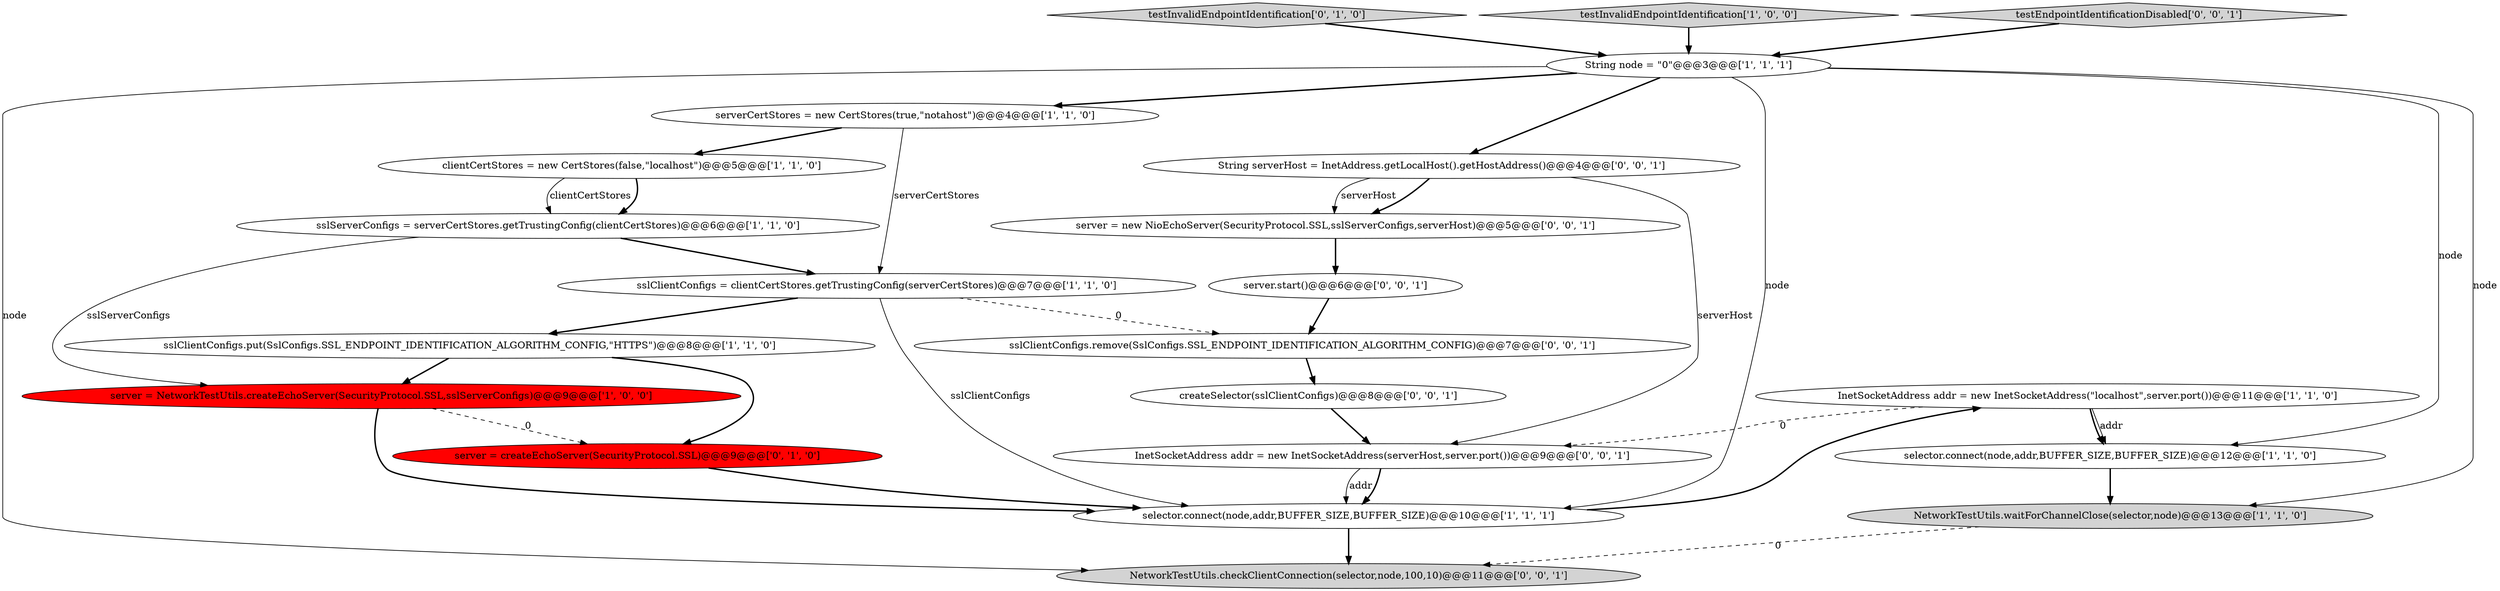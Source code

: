 digraph {
9 [style = filled, label = "InetSocketAddress addr = new InetSocketAddress(\"localhost\",server.port())@@@11@@@['1', '1', '0']", fillcolor = white, shape = ellipse image = "AAA0AAABBB1BBB"];
7 [style = filled, label = "server = NetworkTestUtils.createEchoServer(SecurityProtocol.SSL,sslServerConfigs)@@@9@@@['1', '0', '0']", fillcolor = red, shape = ellipse image = "AAA1AAABBB1BBB"];
17 [style = filled, label = "NetworkTestUtils.checkClientConnection(selector,node,100,10)@@@11@@@['0', '0', '1']", fillcolor = lightgray, shape = ellipse image = "AAA0AAABBB3BBB"];
20 [style = filled, label = "createSelector(sslClientConfigs)@@@8@@@['0', '0', '1']", fillcolor = white, shape = ellipse image = "AAA0AAABBB3BBB"];
13 [style = filled, label = "testInvalidEndpointIdentification['0', '1', '0']", fillcolor = lightgray, shape = diamond image = "AAA0AAABBB2BBB"];
4 [style = filled, label = "serverCertStores = new CertStores(true,\"notahost\")@@@4@@@['1', '1', '0']", fillcolor = white, shape = ellipse image = "AAA0AAABBB1BBB"];
8 [style = filled, label = "selector.connect(node,addr,BUFFER_SIZE,BUFFER_SIZE)@@@10@@@['1', '1', '1']", fillcolor = white, shape = ellipse image = "AAA0AAABBB1BBB"];
16 [style = filled, label = "String serverHost = InetAddress.getLocalHost().getHostAddress()@@@4@@@['0', '0', '1']", fillcolor = white, shape = ellipse image = "AAA0AAABBB3BBB"];
14 [style = filled, label = "sslClientConfigs.remove(SslConfigs.SSL_ENDPOINT_IDENTIFICATION_ALGORITHM_CONFIG)@@@7@@@['0', '0', '1']", fillcolor = white, shape = ellipse image = "AAA0AAABBB3BBB"];
3 [style = filled, label = "NetworkTestUtils.waitForChannelClose(selector,node)@@@13@@@['1', '1', '0']", fillcolor = lightgray, shape = ellipse image = "AAA0AAABBB1BBB"];
2 [style = filled, label = "sslClientConfigs.put(SslConfigs.SSL_ENDPOINT_IDENTIFICATION_ALGORITHM_CONFIG,\"HTTPS\")@@@8@@@['1', '1', '0']", fillcolor = white, shape = ellipse image = "AAA0AAABBB1BBB"];
6 [style = filled, label = "String node = \"0\"@@@3@@@['1', '1', '1']", fillcolor = white, shape = ellipse image = "AAA0AAABBB1BBB"];
5 [style = filled, label = "sslServerConfigs = serverCertStores.getTrustingConfig(clientCertStores)@@@6@@@['1', '1', '0']", fillcolor = white, shape = ellipse image = "AAA0AAABBB1BBB"];
21 [style = filled, label = "InetSocketAddress addr = new InetSocketAddress(serverHost,server.port())@@@9@@@['0', '0', '1']", fillcolor = white, shape = ellipse image = "AAA0AAABBB3BBB"];
0 [style = filled, label = "testInvalidEndpointIdentification['1', '0', '0']", fillcolor = lightgray, shape = diamond image = "AAA0AAABBB1BBB"];
12 [style = filled, label = "server = createEchoServer(SecurityProtocol.SSL)@@@9@@@['0', '1', '0']", fillcolor = red, shape = ellipse image = "AAA1AAABBB2BBB"];
18 [style = filled, label = "server.start()@@@6@@@['0', '0', '1']", fillcolor = white, shape = ellipse image = "AAA0AAABBB3BBB"];
15 [style = filled, label = "testEndpointIdentificationDisabled['0', '0', '1']", fillcolor = lightgray, shape = diamond image = "AAA0AAABBB3BBB"];
10 [style = filled, label = "clientCertStores = new CertStores(false,\"localhost\")@@@5@@@['1', '1', '0']", fillcolor = white, shape = ellipse image = "AAA0AAABBB1BBB"];
11 [style = filled, label = "sslClientConfigs = clientCertStores.getTrustingConfig(serverCertStores)@@@7@@@['1', '1', '0']", fillcolor = white, shape = ellipse image = "AAA0AAABBB1BBB"];
1 [style = filled, label = "selector.connect(node,addr,BUFFER_SIZE,BUFFER_SIZE)@@@12@@@['1', '1', '0']", fillcolor = white, shape = ellipse image = "AAA0AAABBB1BBB"];
19 [style = filled, label = "server = new NioEchoServer(SecurityProtocol.SSL,sslServerConfigs,serverHost)@@@5@@@['0', '0', '1']", fillcolor = white, shape = ellipse image = "AAA0AAABBB3BBB"];
4->10 [style = bold, label=""];
19->18 [style = bold, label=""];
3->17 [style = dashed, label="0"];
6->8 [style = solid, label="node"];
0->6 [style = bold, label=""];
9->1 [style = solid, label="addr"];
21->8 [style = solid, label="addr"];
6->3 [style = solid, label="node"];
4->11 [style = solid, label="serverCertStores"];
1->3 [style = bold, label=""];
21->8 [style = bold, label=""];
11->8 [style = solid, label="sslClientConfigs"];
15->6 [style = bold, label=""];
16->21 [style = solid, label="serverHost"];
16->19 [style = bold, label=""];
7->8 [style = bold, label=""];
11->2 [style = bold, label=""];
2->12 [style = bold, label=""];
6->1 [style = solid, label="node"];
6->17 [style = solid, label="node"];
20->21 [style = bold, label=""];
8->17 [style = bold, label=""];
6->4 [style = bold, label=""];
16->19 [style = solid, label="serverHost"];
5->7 [style = solid, label="sslServerConfigs"];
10->5 [style = bold, label=""];
9->21 [style = dashed, label="0"];
6->16 [style = bold, label=""];
12->8 [style = bold, label=""];
11->14 [style = dashed, label="0"];
8->9 [style = bold, label=""];
7->12 [style = dashed, label="0"];
5->11 [style = bold, label=""];
2->7 [style = bold, label=""];
13->6 [style = bold, label=""];
9->1 [style = bold, label=""];
10->5 [style = solid, label="clientCertStores"];
18->14 [style = bold, label=""];
14->20 [style = bold, label=""];
}
